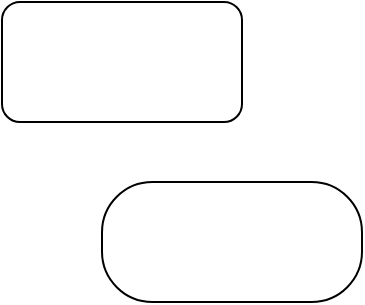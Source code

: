 <mxfile version="26.2.14">
  <diagram name="Page-1" id="VhOipWEWv1umOFi9V3ZE">
    <mxGraphModel dx="1356" dy="764" grid="1" gridSize="10" guides="1" tooltips="1" connect="1" arrows="1" fold="1" page="1" pageScale="1" pageWidth="850" pageHeight="1100" math="0" shadow="0">
      <root>
        <mxCell id="0" />
        <mxCell id="1" parent="0" />
        <mxCell id="xDIV-SEqRlnvi9hD1Aq5-1" value="" style="rounded=1;whiteSpace=wrap;html=1;perimeterSpacing=0;strokeWidth=1;fillOpacity=100;arcSize=42;" vertex="1" parent="1">
          <mxGeometry x="200" y="500" width="130" height="60" as="geometry" />
        </mxCell>
        <mxCell id="xDIV-SEqRlnvi9hD1Aq5-2" value="" style="rounded=1;whiteSpace=wrap;html=1;" vertex="1" parent="1">
          <mxGeometry x="150" y="410" width="120" height="60" as="geometry" />
        </mxCell>
      </root>
    </mxGraphModel>
  </diagram>
</mxfile>
